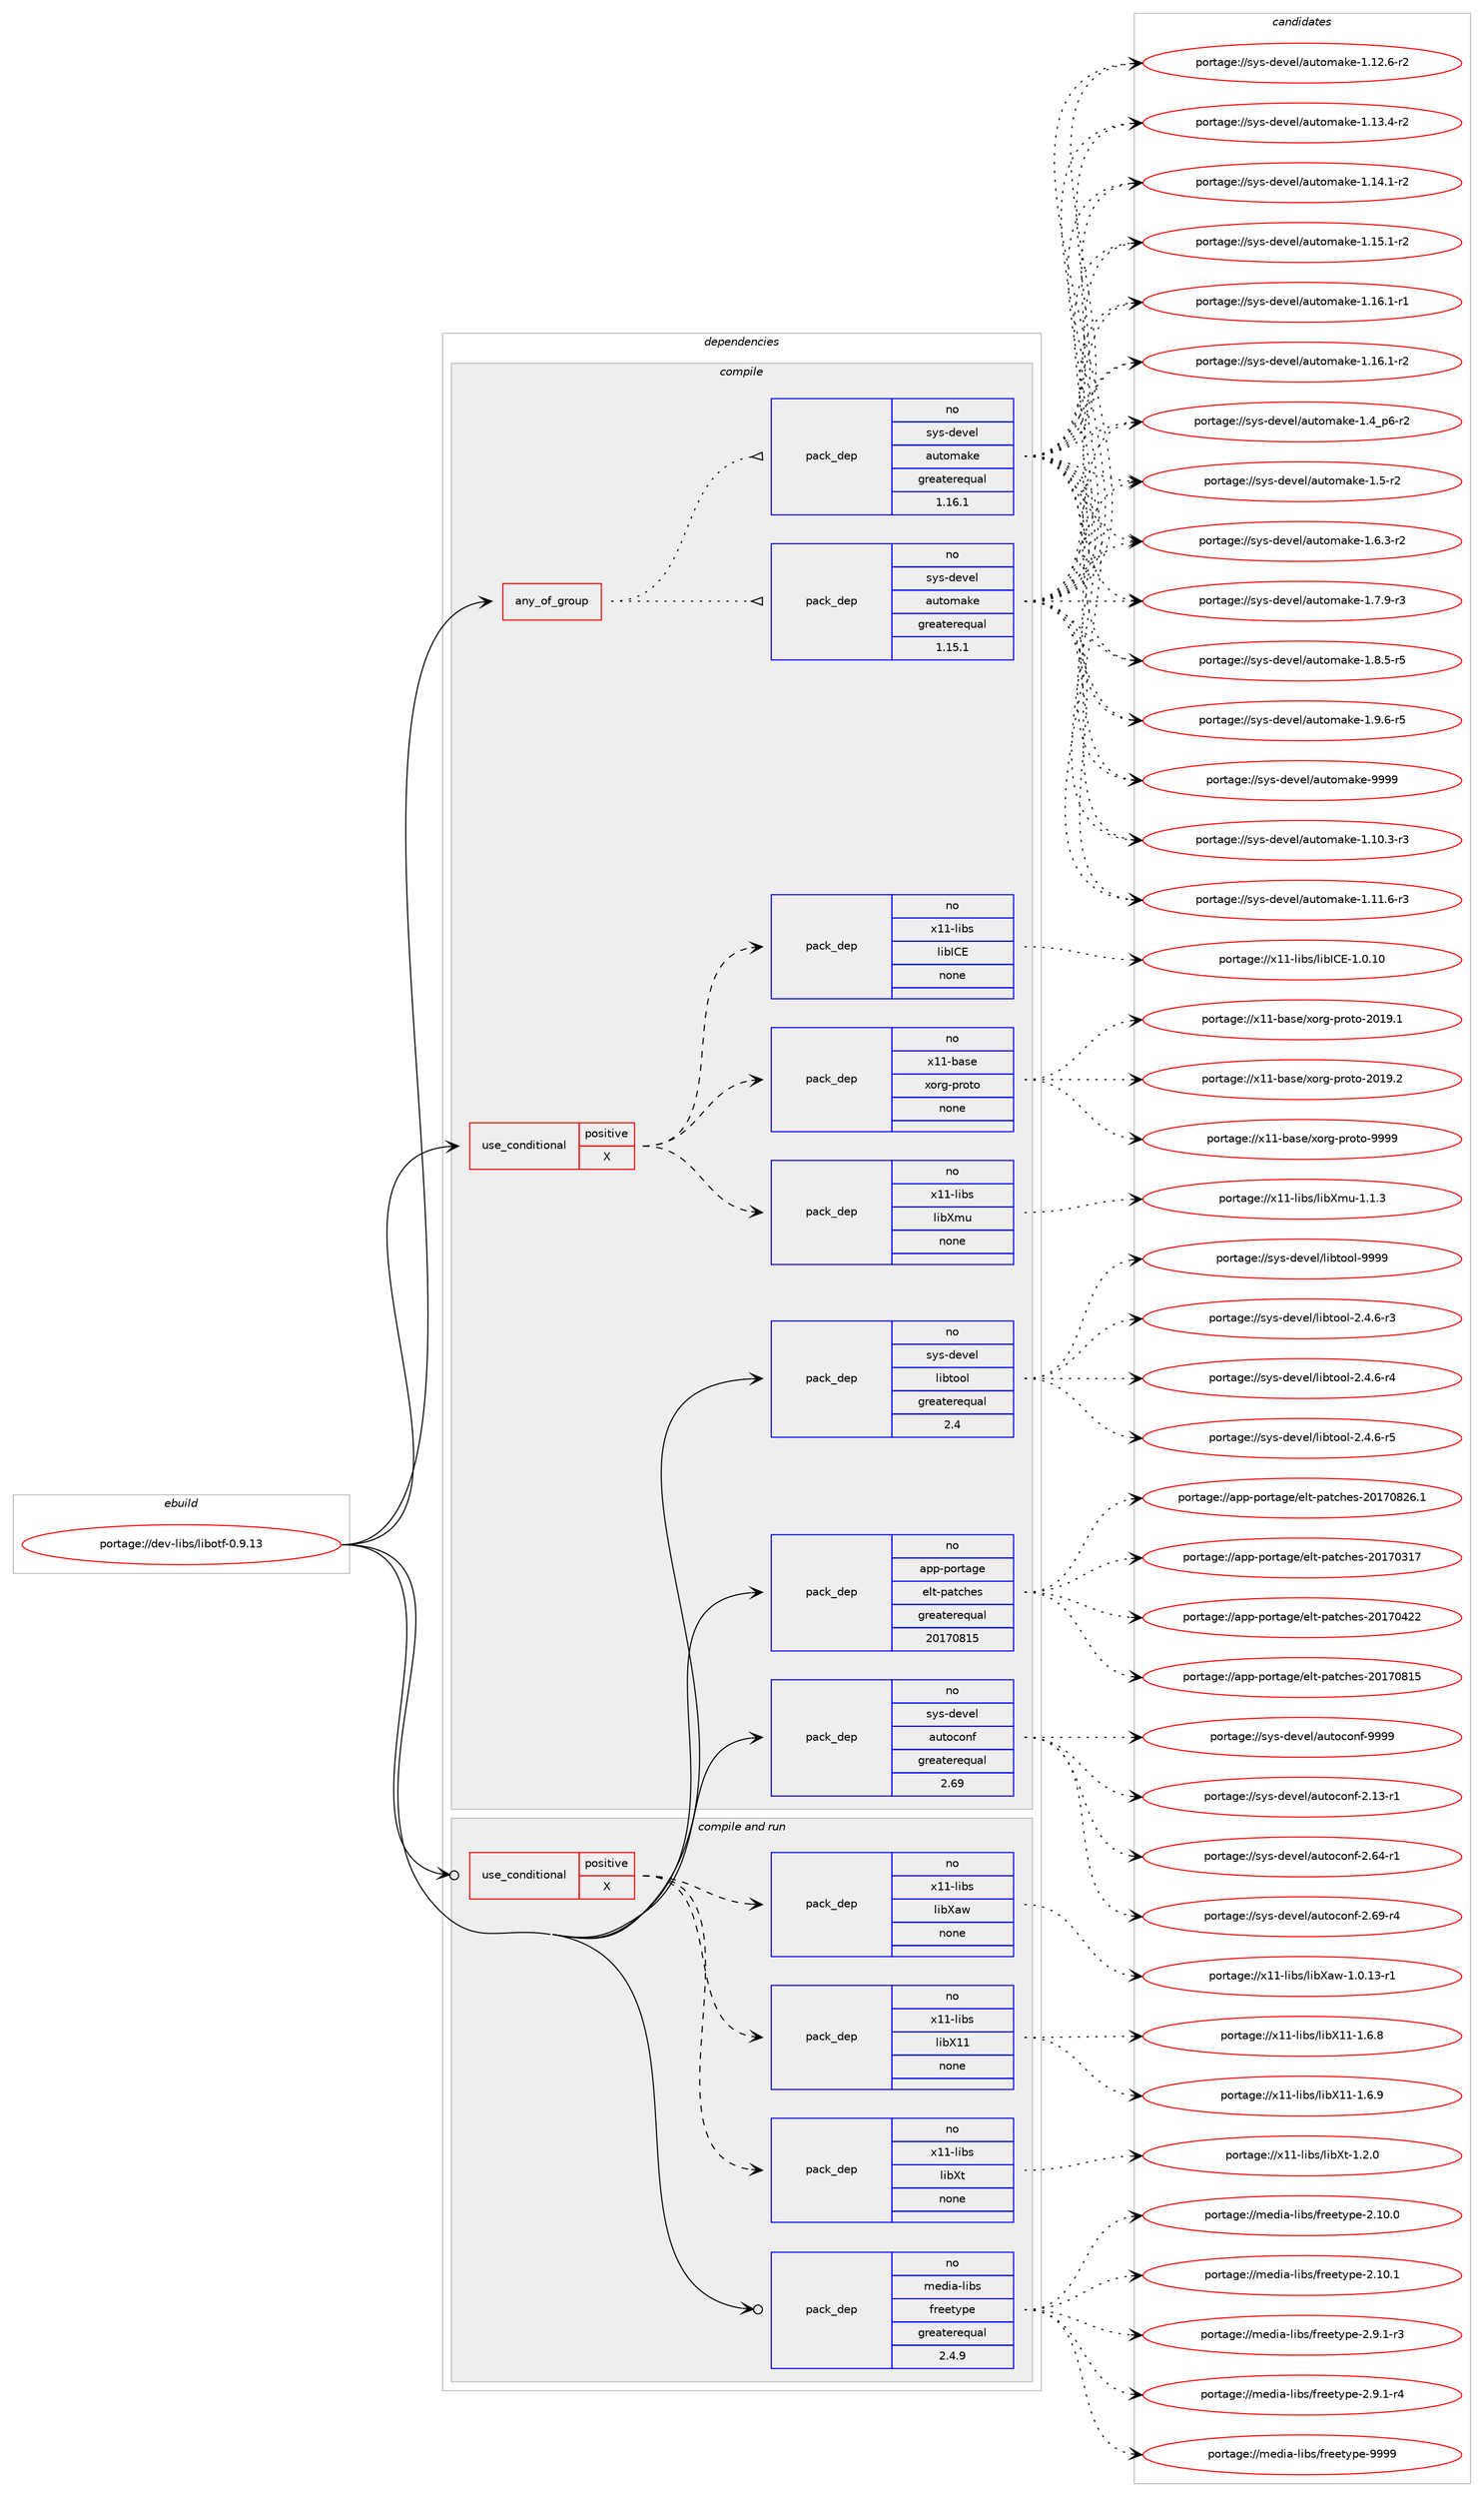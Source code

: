digraph prolog {

# *************
# Graph options
# *************

newrank=true;
concentrate=true;
compound=true;
graph [rankdir=LR,fontname=Helvetica,fontsize=10,ranksep=1.5];#, ranksep=2.5, nodesep=0.2];
edge  [arrowhead=vee];
node  [fontname=Helvetica,fontsize=10];

# **********
# The ebuild
# **********

subgraph cluster_leftcol {
color=gray;
rank=same;
label=<<i>ebuild</i>>;
id [label="portage://dev-libs/libotf-0.9.13", color=red, width=4, href="../dev-libs/libotf-0.9.13.svg"];
}

# ****************
# The dependencies
# ****************

subgraph cluster_midcol {
color=gray;
label=<<i>dependencies</i>>;
subgraph cluster_compile {
fillcolor="#eeeeee";
style=filled;
label=<<i>compile</i>>;
subgraph any2971 {
dependency101458 [label=<<TABLE BORDER="0" CELLBORDER="1" CELLSPACING="0" CELLPADDING="4"><TR><TD CELLPADDING="10">any_of_group</TD></TR></TABLE>>, shape=none, color=red];subgraph pack77239 {
dependency101459 [label=<<TABLE BORDER="0" CELLBORDER="1" CELLSPACING="0" CELLPADDING="4" WIDTH="220"><TR><TD ROWSPAN="6" CELLPADDING="30">pack_dep</TD></TR><TR><TD WIDTH="110">no</TD></TR><TR><TD>sys-devel</TD></TR><TR><TD>automake</TD></TR><TR><TD>greaterequal</TD></TR><TR><TD>1.16.1</TD></TR></TABLE>>, shape=none, color=blue];
}
dependency101458:e -> dependency101459:w [weight=20,style="dotted",arrowhead="oinv"];
subgraph pack77240 {
dependency101460 [label=<<TABLE BORDER="0" CELLBORDER="1" CELLSPACING="0" CELLPADDING="4" WIDTH="220"><TR><TD ROWSPAN="6" CELLPADDING="30">pack_dep</TD></TR><TR><TD WIDTH="110">no</TD></TR><TR><TD>sys-devel</TD></TR><TR><TD>automake</TD></TR><TR><TD>greaterequal</TD></TR><TR><TD>1.15.1</TD></TR></TABLE>>, shape=none, color=blue];
}
dependency101458:e -> dependency101460:w [weight=20,style="dotted",arrowhead="oinv"];
}
id:e -> dependency101458:w [weight=20,style="solid",arrowhead="vee"];
subgraph cond21191 {
dependency101461 [label=<<TABLE BORDER="0" CELLBORDER="1" CELLSPACING="0" CELLPADDING="4"><TR><TD ROWSPAN="3" CELLPADDING="10">use_conditional</TD></TR><TR><TD>positive</TD></TR><TR><TD>X</TD></TR></TABLE>>, shape=none, color=red];
subgraph pack77241 {
dependency101462 [label=<<TABLE BORDER="0" CELLBORDER="1" CELLSPACING="0" CELLPADDING="4" WIDTH="220"><TR><TD ROWSPAN="6" CELLPADDING="30">pack_dep</TD></TR><TR><TD WIDTH="110">no</TD></TR><TR><TD>x11-base</TD></TR><TR><TD>xorg-proto</TD></TR><TR><TD>none</TD></TR><TR><TD></TD></TR></TABLE>>, shape=none, color=blue];
}
dependency101461:e -> dependency101462:w [weight=20,style="dashed",arrowhead="vee"];
subgraph pack77242 {
dependency101463 [label=<<TABLE BORDER="0" CELLBORDER="1" CELLSPACING="0" CELLPADDING="4" WIDTH="220"><TR><TD ROWSPAN="6" CELLPADDING="30">pack_dep</TD></TR><TR><TD WIDTH="110">no</TD></TR><TR><TD>x11-libs</TD></TR><TR><TD>libICE</TD></TR><TR><TD>none</TD></TR><TR><TD></TD></TR></TABLE>>, shape=none, color=blue];
}
dependency101461:e -> dependency101463:w [weight=20,style="dashed",arrowhead="vee"];
subgraph pack77243 {
dependency101464 [label=<<TABLE BORDER="0" CELLBORDER="1" CELLSPACING="0" CELLPADDING="4" WIDTH="220"><TR><TD ROWSPAN="6" CELLPADDING="30">pack_dep</TD></TR><TR><TD WIDTH="110">no</TD></TR><TR><TD>x11-libs</TD></TR><TR><TD>libXmu</TD></TR><TR><TD>none</TD></TR><TR><TD></TD></TR></TABLE>>, shape=none, color=blue];
}
dependency101461:e -> dependency101464:w [weight=20,style="dashed",arrowhead="vee"];
}
id:e -> dependency101461:w [weight=20,style="solid",arrowhead="vee"];
subgraph pack77244 {
dependency101465 [label=<<TABLE BORDER="0" CELLBORDER="1" CELLSPACING="0" CELLPADDING="4" WIDTH="220"><TR><TD ROWSPAN="6" CELLPADDING="30">pack_dep</TD></TR><TR><TD WIDTH="110">no</TD></TR><TR><TD>app-portage</TD></TR><TR><TD>elt-patches</TD></TR><TR><TD>greaterequal</TD></TR><TR><TD>20170815</TD></TR></TABLE>>, shape=none, color=blue];
}
id:e -> dependency101465:w [weight=20,style="solid",arrowhead="vee"];
subgraph pack77245 {
dependency101466 [label=<<TABLE BORDER="0" CELLBORDER="1" CELLSPACING="0" CELLPADDING="4" WIDTH="220"><TR><TD ROWSPAN="6" CELLPADDING="30">pack_dep</TD></TR><TR><TD WIDTH="110">no</TD></TR><TR><TD>sys-devel</TD></TR><TR><TD>autoconf</TD></TR><TR><TD>greaterequal</TD></TR><TR><TD>2.69</TD></TR></TABLE>>, shape=none, color=blue];
}
id:e -> dependency101466:w [weight=20,style="solid",arrowhead="vee"];
subgraph pack77246 {
dependency101467 [label=<<TABLE BORDER="0" CELLBORDER="1" CELLSPACING="0" CELLPADDING="4" WIDTH="220"><TR><TD ROWSPAN="6" CELLPADDING="30">pack_dep</TD></TR><TR><TD WIDTH="110">no</TD></TR><TR><TD>sys-devel</TD></TR><TR><TD>libtool</TD></TR><TR><TD>greaterequal</TD></TR><TR><TD>2.4</TD></TR></TABLE>>, shape=none, color=blue];
}
id:e -> dependency101467:w [weight=20,style="solid",arrowhead="vee"];
}
subgraph cluster_compileandrun {
fillcolor="#eeeeee";
style=filled;
label=<<i>compile and run</i>>;
subgraph cond21192 {
dependency101468 [label=<<TABLE BORDER="0" CELLBORDER="1" CELLSPACING="0" CELLPADDING="4"><TR><TD ROWSPAN="3" CELLPADDING="10">use_conditional</TD></TR><TR><TD>positive</TD></TR><TR><TD>X</TD></TR></TABLE>>, shape=none, color=red];
subgraph pack77247 {
dependency101469 [label=<<TABLE BORDER="0" CELLBORDER="1" CELLSPACING="0" CELLPADDING="4" WIDTH="220"><TR><TD ROWSPAN="6" CELLPADDING="30">pack_dep</TD></TR><TR><TD WIDTH="110">no</TD></TR><TR><TD>x11-libs</TD></TR><TR><TD>libX11</TD></TR><TR><TD>none</TD></TR><TR><TD></TD></TR></TABLE>>, shape=none, color=blue];
}
dependency101468:e -> dependency101469:w [weight=20,style="dashed",arrowhead="vee"];
subgraph pack77248 {
dependency101470 [label=<<TABLE BORDER="0" CELLBORDER="1" CELLSPACING="0" CELLPADDING="4" WIDTH="220"><TR><TD ROWSPAN="6" CELLPADDING="30">pack_dep</TD></TR><TR><TD WIDTH="110">no</TD></TR><TR><TD>x11-libs</TD></TR><TR><TD>libXaw</TD></TR><TR><TD>none</TD></TR><TR><TD></TD></TR></TABLE>>, shape=none, color=blue];
}
dependency101468:e -> dependency101470:w [weight=20,style="dashed",arrowhead="vee"];
subgraph pack77249 {
dependency101471 [label=<<TABLE BORDER="0" CELLBORDER="1" CELLSPACING="0" CELLPADDING="4" WIDTH="220"><TR><TD ROWSPAN="6" CELLPADDING="30">pack_dep</TD></TR><TR><TD WIDTH="110">no</TD></TR><TR><TD>x11-libs</TD></TR><TR><TD>libXt</TD></TR><TR><TD>none</TD></TR><TR><TD></TD></TR></TABLE>>, shape=none, color=blue];
}
dependency101468:e -> dependency101471:w [weight=20,style="dashed",arrowhead="vee"];
}
id:e -> dependency101468:w [weight=20,style="solid",arrowhead="odotvee"];
subgraph pack77250 {
dependency101472 [label=<<TABLE BORDER="0" CELLBORDER="1" CELLSPACING="0" CELLPADDING="4" WIDTH="220"><TR><TD ROWSPAN="6" CELLPADDING="30">pack_dep</TD></TR><TR><TD WIDTH="110">no</TD></TR><TR><TD>media-libs</TD></TR><TR><TD>freetype</TD></TR><TR><TD>greaterequal</TD></TR><TR><TD>2.4.9</TD></TR></TABLE>>, shape=none, color=blue];
}
id:e -> dependency101472:w [weight=20,style="solid",arrowhead="odotvee"];
}
subgraph cluster_run {
fillcolor="#eeeeee";
style=filled;
label=<<i>run</i>>;
}
}

# **************
# The candidates
# **************

subgraph cluster_choices {
rank=same;
color=gray;
label=<<i>candidates</i>>;

subgraph choice77239 {
color=black;
nodesep=1;
choiceportage11512111545100101118101108479711711611110997107101454946494846514511451 [label="portage://sys-devel/automake-1.10.3-r3", color=red, width=4,href="../sys-devel/automake-1.10.3-r3.svg"];
choiceportage11512111545100101118101108479711711611110997107101454946494946544511451 [label="portage://sys-devel/automake-1.11.6-r3", color=red, width=4,href="../sys-devel/automake-1.11.6-r3.svg"];
choiceportage11512111545100101118101108479711711611110997107101454946495046544511450 [label="portage://sys-devel/automake-1.12.6-r2", color=red, width=4,href="../sys-devel/automake-1.12.6-r2.svg"];
choiceportage11512111545100101118101108479711711611110997107101454946495146524511450 [label="portage://sys-devel/automake-1.13.4-r2", color=red, width=4,href="../sys-devel/automake-1.13.4-r2.svg"];
choiceportage11512111545100101118101108479711711611110997107101454946495246494511450 [label="portage://sys-devel/automake-1.14.1-r2", color=red, width=4,href="../sys-devel/automake-1.14.1-r2.svg"];
choiceportage11512111545100101118101108479711711611110997107101454946495346494511450 [label="portage://sys-devel/automake-1.15.1-r2", color=red, width=4,href="../sys-devel/automake-1.15.1-r2.svg"];
choiceportage11512111545100101118101108479711711611110997107101454946495446494511449 [label="portage://sys-devel/automake-1.16.1-r1", color=red, width=4,href="../sys-devel/automake-1.16.1-r1.svg"];
choiceportage11512111545100101118101108479711711611110997107101454946495446494511450 [label="portage://sys-devel/automake-1.16.1-r2", color=red, width=4,href="../sys-devel/automake-1.16.1-r2.svg"];
choiceportage115121115451001011181011084797117116111109971071014549465295112544511450 [label="portage://sys-devel/automake-1.4_p6-r2", color=red, width=4,href="../sys-devel/automake-1.4_p6-r2.svg"];
choiceportage11512111545100101118101108479711711611110997107101454946534511450 [label="portage://sys-devel/automake-1.5-r2", color=red, width=4,href="../sys-devel/automake-1.5-r2.svg"];
choiceportage115121115451001011181011084797117116111109971071014549465446514511450 [label="portage://sys-devel/automake-1.6.3-r2", color=red, width=4,href="../sys-devel/automake-1.6.3-r2.svg"];
choiceportage115121115451001011181011084797117116111109971071014549465546574511451 [label="portage://sys-devel/automake-1.7.9-r3", color=red, width=4,href="../sys-devel/automake-1.7.9-r3.svg"];
choiceportage115121115451001011181011084797117116111109971071014549465646534511453 [label="portage://sys-devel/automake-1.8.5-r5", color=red, width=4,href="../sys-devel/automake-1.8.5-r5.svg"];
choiceportage115121115451001011181011084797117116111109971071014549465746544511453 [label="portage://sys-devel/automake-1.9.6-r5", color=red, width=4,href="../sys-devel/automake-1.9.6-r5.svg"];
choiceportage115121115451001011181011084797117116111109971071014557575757 [label="portage://sys-devel/automake-9999", color=red, width=4,href="../sys-devel/automake-9999.svg"];
dependency101459:e -> choiceportage11512111545100101118101108479711711611110997107101454946494846514511451:w [style=dotted,weight="100"];
dependency101459:e -> choiceportage11512111545100101118101108479711711611110997107101454946494946544511451:w [style=dotted,weight="100"];
dependency101459:e -> choiceportage11512111545100101118101108479711711611110997107101454946495046544511450:w [style=dotted,weight="100"];
dependency101459:e -> choiceportage11512111545100101118101108479711711611110997107101454946495146524511450:w [style=dotted,weight="100"];
dependency101459:e -> choiceportage11512111545100101118101108479711711611110997107101454946495246494511450:w [style=dotted,weight="100"];
dependency101459:e -> choiceportage11512111545100101118101108479711711611110997107101454946495346494511450:w [style=dotted,weight="100"];
dependency101459:e -> choiceportage11512111545100101118101108479711711611110997107101454946495446494511449:w [style=dotted,weight="100"];
dependency101459:e -> choiceportage11512111545100101118101108479711711611110997107101454946495446494511450:w [style=dotted,weight="100"];
dependency101459:e -> choiceportage115121115451001011181011084797117116111109971071014549465295112544511450:w [style=dotted,weight="100"];
dependency101459:e -> choiceportage11512111545100101118101108479711711611110997107101454946534511450:w [style=dotted,weight="100"];
dependency101459:e -> choiceportage115121115451001011181011084797117116111109971071014549465446514511450:w [style=dotted,weight="100"];
dependency101459:e -> choiceportage115121115451001011181011084797117116111109971071014549465546574511451:w [style=dotted,weight="100"];
dependency101459:e -> choiceportage115121115451001011181011084797117116111109971071014549465646534511453:w [style=dotted,weight="100"];
dependency101459:e -> choiceportage115121115451001011181011084797117116111109971071014549465746544511453:w [style=dotted,weight="100"];
dependency101459:e -> choiceportage115121115451001011181011084797117116111109971071014557575757:w [style=dotted,weight="100"];
}
subgraph choice77240 {
color=black;
nodesep=1;
choiceportage11512111545100101118101108479711711611110997107101454946494846514511451 [label="portage://sys-devel/automake-1.10.3-r3", color=red, width=4,href="../sys-devel/automake-1.10.3-r3.svg"];
choiceportage11512111545100101118101108479711711611110997107101454946494946544511451 [label="portage://sys-devel/automake-1.11.6-r3", color=red, width=4,href="../sys-devel/automake-1.11.6-r3.svg"];
choiceportage11512111545100101118101108479711711611110997107101454946495046544511450 [label="portage://sys-devel/automake-1.12.6-r2", color=red, width=4,href="../sys-devel/automake-1.12.6-r2.svg"];
choiceportage11512111545100101118101108479711711611110997107101454946495146524511450 [label="portage://sys-devel/automake-1.13.4-r2", color=red, width=4,href="../sys-devel/automake-1.13.4-r2.svg"];
choiceportage11512111545100101118101108479711711611110997107101454946495246494511450 [label="portage://sys-devel/automake-1.14.1-r2", color=red, width=4,href="../sys-devel/automake-1.14.1-r2.svg"];
choiceportage11512111545100101118101108479711711611110997107101454946495346494511450 [label="portage://sys-devel/automake-1.15.1-r2", color=red, width=4,href="../sys-devel/automake-1.15.1-r2.svg"];
choiceportage11512111545100101118101108479711711611110997107101454946495446494511449 [label="portage://sys-devel/automake-1.16.1-r1", color=red, width=4,href="../sys-devel/automake-1.16.1-r1.svg"];
choiceportage11512111545100101118101108479711711611110997107101454946495446494511450 [label="portage://sys-devel/automake-1.16.1-r2", color=red, width=4,href="../sys-devel/automake-1.16.1-r2.svg"];
choiceportage115121115451001011181011084797117116111109971071014549465295112544511450 [label="portage://sys-devel/automake-1.4_p6-r2", color=red, width=4,href="../sys-devel/automake-1.4_p6-r2.svg"];
choiceportage11512111545100101118101108479711711611110997107101454946534511450 [label="portage://sys-devel/automake-1.5-r2", color=red, width=4,href="../sys-devel/automake-1.5-r2.svg"];
choiceportage115121115451001011181011084797117116111109971071014549465446514511450 [label="portage://sys-devel/automake-1.6.3-r2", color=red, width=4,href="../sys-devel/automake-1.6.3-r2.svg"];
choiceportage115121115451001011181011084797117116111109971071014549465546574511451 [label="portage://sys-devel/automake-1.7.9-r3", color=red, width=4,href="../sys-devel/automake-1.7.9-r3.svg"];
choiceportage115121115451001011181011084797117116111109971071014549465646534511453 [label="portage://sys-devel/automake-1.8.5-r5", color=red, width=4,href="../sys-devel/automake-1.8.5-r5.svg"];
choiceportage115121115451001011181011084797117116111109971071014549465746544511453 [label="portage://sys-devel/automake-1.9.6-r5", color=red, width=4,href="../sys-devel/automake-1.9.6-r5.svg"];
choiceportage115121115451001011181011084797117116111109971071014557575757 [label="portage://sys-devel/automake-9999", color=red, width=4,href="../sys-devel/automake-9999.svg"];
dependency101460:e -> choiceportage11512111545100101118101108479711711611110997107101454946494846514511451:w [style=dotted,weight="100"];
dependency101460:e -> choiceportage11512111545100101118101108479711711611110997107101454946494946544511451:w [style=dotted,weight="100"];
dependency101460:e -> choiceportage11512111545100101118101108479711711611110997107101454946495046544511450:w [style=dotted,weight="100"];
dependency101460:e -> choiceportage11512111545100101118101108479711711611110997107101454946495146524511450:w [style=dotted,weight="100"];
dependency101460:e -> choiceportage11512111545100101118101108479711711611110997107101454946495246494511450:w [style=dotted,weight="100"];
dependency101460:e -> choiceportage11512111545100101118101108479711711611110997107101454946495346494511450:w [style=dotted,weight="100"];
dependency101460:e -> choiceportage11512111545100101118101108479711711611110997107101454946495446494511449:w [style=dotted,weight="100"];
dependency101460:e -> choiceportage11512111545100101118101108479711711611110997107101454946495446494511450:w [style=dotted,weight="100"];
dependency101460:e -> choiceportage115121115451001011181011084797117116111109971071014549465295112544511450:w [style=dotted,weight="100"];
dependency101460:e -> choiceportage11512111545100101118101108479711711611110997107101454946534511450:w [style=dotted,weight="100"];
dependency101460:e -> choiceportage115121115451001011181011084797117116111109971071014549465446514511450:w [style=dotted,weight="100"];
dependency101460:e -> choiceportage115121115451001011181011084797117116111109971071014549465546574511451:w [style=dotted,weight="100"];
dependency101460:e -> choiceportage115121115451001011181011084797117116111109971071014549465646534511453:w [style=dotted,weight="100"];
dependency101460:e -> choiceportage115121115451001011181011084797117116111109971071014549465746544511453:w [style=dotted,weight="100"];
dependency101460:e -> choiceportage115121115451001011181011084797117116111109971071014557575757:w [style=dotted,weight="100"];
}
subgraph choice77241 {
color=black;
nodesep=1;
choiceportage1204949459897115101471201111141034511211411111611145504849574649 [label="portage://x11-base/xorg-proto-2019.1", color=red, width=4,href="../x11-base/xorg-proto-2019.1.svg"];
choiceportage1204949459897115101471201111141034511211411111611145504849574650 [label="portage://x11-base/xorg-proto-2019.2", color=red, width=4,href="../x11-base/xorg-proto-2019.2.svg"];
choiceportage120494945989711510147120111114103451121141111161114557575757 [label="portage://x11-base/xorg-proto-9999", color=red, width=4,href="../x11-base/xorg-proto-9999.svg"];
dependency101462:e -> choiceportage1204949459897115101471201111141034511211411111611145504849574649:w [style=dotted,weight="100"];
dependency101462:e -> choiceportage1204949459897115101471201111141034511211411111611145504849574650:w [style=dotted,weight="100"];
dependency101462:e -> choiceportage120494945989711510147120111114103451121141111161114557575757:w [style=dotted,weight="100"];
}
subgraph choice77242 {
color=black;
nodesep=1;
choiceportage12049494510810598115471081059873676945494648464948 [label="portage://x11-libs/libICE-1.0.10", color=red, width=4,href="../x11-libs/libICE-1.0.10.svg"];
dependency101463:e -> choiceportage12049494510810598115471081059873676945494648464948:w [style=dotted,weight="100"];
}
subgraph choice77243 {
color=black;
nodesep=1;
choiceportage12049494510810598115471081059888109117454946494651 [label="portage://x11-libs/libXmu-1.1.3", color=red, width=4,href="../x11-libs/libXmu-1.1.3.svg"];
dependency101464:e -> choiceportage12049494510810598115471081059888109117454946494651:w [style=dotted,weight="100"];
}
subgraph choice77244 {
color=black;
nodesep=1;
choiceportage97112112451121111141169710310147101108116451129711699104101115455048495548514955 [label="portage://app-portage/elt-patches-20170317", color=red, width=4,href="../app-portage/elt-patches-20170317.svg"];
choiceportage97112112451121111141169710310147101108116451129711699104101115455048495548525050 [label="portage://app-portage/elt-patches-20170422", color=red, width=4,href="../app-portage/elt-patches-20170422.svg"];
choiceportage97112112451121111141169710310147101108116451129711699104101115455048495548564953 [label="portage://app-portage/elt-patches-20170815", color=red, width=4,href="../app-portage/elt-patches-20170815.svg"];
choiceportage971121124511211111411697103101471011081164511297116991041011154550484955485650544649 [label="portage://app-portage/elt-patches-20170826.1", color=red, width=4,href="../app-portage/elt-patches-20170826.1.svg"];
dependency101465:e -> choiceportage97112112451121111141169710310147101108116451129711699104101115455048495548514955:w [style=dotted,weight="100"];
dependency101465:e -> choiceportage97112112451121111141169710310147101108116451129711699104101115455048495548525050:w [style=dotted,weight="100"];
dependency101465:e -> choiceportage97112112451121111141169710310147101108116451129711699104101115455048495548564953:w [style=dotted,weight="100"];
dependency101465:e -> choiceportage971121124511211111411697103101471011081164511297116991041011154550484955485650544649:w [style=dotted,weight="100"];
}
subgraph choice77245 {
color=black;
nodesep=1;
choiceportage1151211154510010111810110847971171161119911111010245504649514511449 [label="portage://sys-devel/autoconf-2.13-r1", color=red, width=4,href="../sys-devel/autoconf-2.13-r1.svg"];
choiceportage1151211154510010111810110847971171161119911111010245504654524511449 [label="portage://sys-devel/autoconf-2.64-r1", color=red, width=4,href="../sys-devel/autoconf-2.64-r1.svg"];
choiceportage1151211154510010111810110847971171161119911111010245504654574511452 [label="portage://sys-devel/autoconf-2.69-r4", color=red, width=4,href="../sys-devel/autoconf-2.69-r4.svg"];
choiceportage115121115451001011181011084797117116111991111101024557575757 [label="portage://sys-devel/autoconf-9999", color=red, width=4,href="../sys-devel/autoconf-9999.svg"];
dependency101466:e -> choiceportage1151211154510010111810110847971171161119911111010245504649514511449:w [style=dotted,weight="100"];
dependency101466:e -> choiceportage1151211154510010111810110847971171161119911111010245504654524511449:w [style=dotted,weight="100"];
dependency101466:e -> choiceportage1151211154510010111810110847971171161119911111010245504654574511452:w [style=dotted,weight="100"];
dependency101466:e -> choiceportage115121115451001011181011084797117116111991111101024557575757:w [style=dotted,weight="100"];
}
subgraph choice77246 {
color=black;
nodesep=1;
choiceportage1151211154510010111810110847108105981161111111084550465246544511451 [label="portage://sys-devel/libtool-2.4.6-r3", color=red, width=4,href="../sys-devel/libtool-2.4.6-r3.svg"];
choiceportage1151211154510010111810110847108105981161111111084550465246544511452 [label="portage://sys-devel/libtool-2.4.6-r4", color=red, width=4,href="../sys-devel/libtool-2.4.6-r4.svg"];
choiceportage1151211154510010111810110847108105981161111111084550465246544511453 [label="portage://sys-devel/libtool-2.4.6-r5", color=red, width=4,href="../sys-devel/libtool-2.4.6-r5.svg"];
choiceportage1151211154510010111810110847108105981161111111084557575757 [label="portage://sys-devel/libtool-9999", color=red, width=4,href="../sys-devel/libtool-9999.svg"];
dependency101467:e -> choiceportage1151211154510010111810110847108105981161111111084550465246544511451:w [style=dotted,weight="100"];
dependency101467:e -> choiceportage1151211154510010111810110847108105981161111111084550465246544511452:w [style=dotted,weight="100"];
dependency101467:e -> choiceportage1151211154510010111810110847108105981161111111084550465246544511453:w [style=dotted,weight="100"];
dependency101467:e -> choiceportage1151211154510010111810110847108105981161111111084557575757:w [style=dotted,weight="100"];
}
subgraph choice77247 {
color=black;
nodesep=1;
choiceportage120494945108105981154710810598884949454946544656 [label="portage://x11-libs/libX11-1.6.8", color=red, width=4,href="../x11-libs/libX11-1.6.8.svg"];
choiceportage120494945108105981154710810598884949454946544657 [label="portage://x11-libs/libX11-1.6.9", color=red, width=4,href="../x11-libs/libX11-1.6.9.svg"];
dependency101469:e -> choiceportage120494945108105981154710810598884949454946544656:w [style=dotted,weight="100"];
dependency101469:e -> choiceportage120494945108105981154710810598884949454946544657:w [style=dotted,weight="100"];
}
subgraph choice77248 {
color=black;
nodesep=1;
choiceportage1204949451081059811547108105988897119454946484649514511449 [label="portage://x11-libs/libXaw-1.0.13-r1", color=red, width=4,href="../x11-libs/libXaw-1.0.13-r1.svg"];
dependency101470:e -> choiceportage1204949451081059811547108105988897119454946484649514511449:w [style=dotted,weight="100"];
}
subgraph choice77249 {
color=black;
nodesep=1;
choiceportage12049494510810598115471081059888116454946504648 [label="portage://x11-libs/libXt-1.2.0", color=red, width=4,href="../x11-libs/libXt-1.2.0.svg"];
dependency101471:e -> choiceportage12049494510810598115471081059888116454946504648:w [style=dotted,weight="100"];
}
subgraph choice77250 {
color=black;
nodesep=1;
choiceportage1091011001059745108105981154710211410110111612111210145504649484648 [label="portage://media-libs/freetype-2.10.0", color=red, width=4,href="../media-libs/freetype-2.10.0.svg"];
choiceportage1091011001059745108105981154710211410110111612111210145504649484649 [label="portage://media-libs/freetype-2.10.1", color=red, width=4,href="../media-libs/freetype-2.10.1.svg"];
choiceportage109101100105974510810598115471021141011011161211121014550465746494511451 [label="portage://media-libs/freetype-2.9.1-r3", color=red, width=4,href="../media-libs/freetype-2.9.1-r3.svg"];
choiceportage109101100105974510810598115471021141011011161211121014550465746494511452 [label="portage://media-libs/freetype-2.9.1-r4", color=red, width=4,href="../media-libs/freetype-2.9.1-r4.svg"];
choiceportage109101100105974510810598115471021141011011161211121014557575757 [label="portage://media-libs/freetype-9999", color=red, width=4,href="../media-libs/freetype-9999.svg"];
dependency101472:e -> choiceportage1091011001059745108105981154710211410110111612111210145504649484648:w [style=dotted,weight="100"];
dependency101472:e -> choiceportage1091011001059745108105981154710211410110111612111210145504649484649:w [style=dotted,weight="100"];
dependency101472:e -> choiceportage109101100105974510810598115471021141011011161211121014550465746494511451:w [style=dotted,weight="100"];
dependency101472:e -> choiceportage109101100105974510810598115471021141011011161211121014550465746494511452:w [style=dotted,weight="100"];
dependency101472:e -> choiceportage109101100105974510810598115471021141011011161211121014557575757:w [style=dotted,weight="100"];
}
}

}

